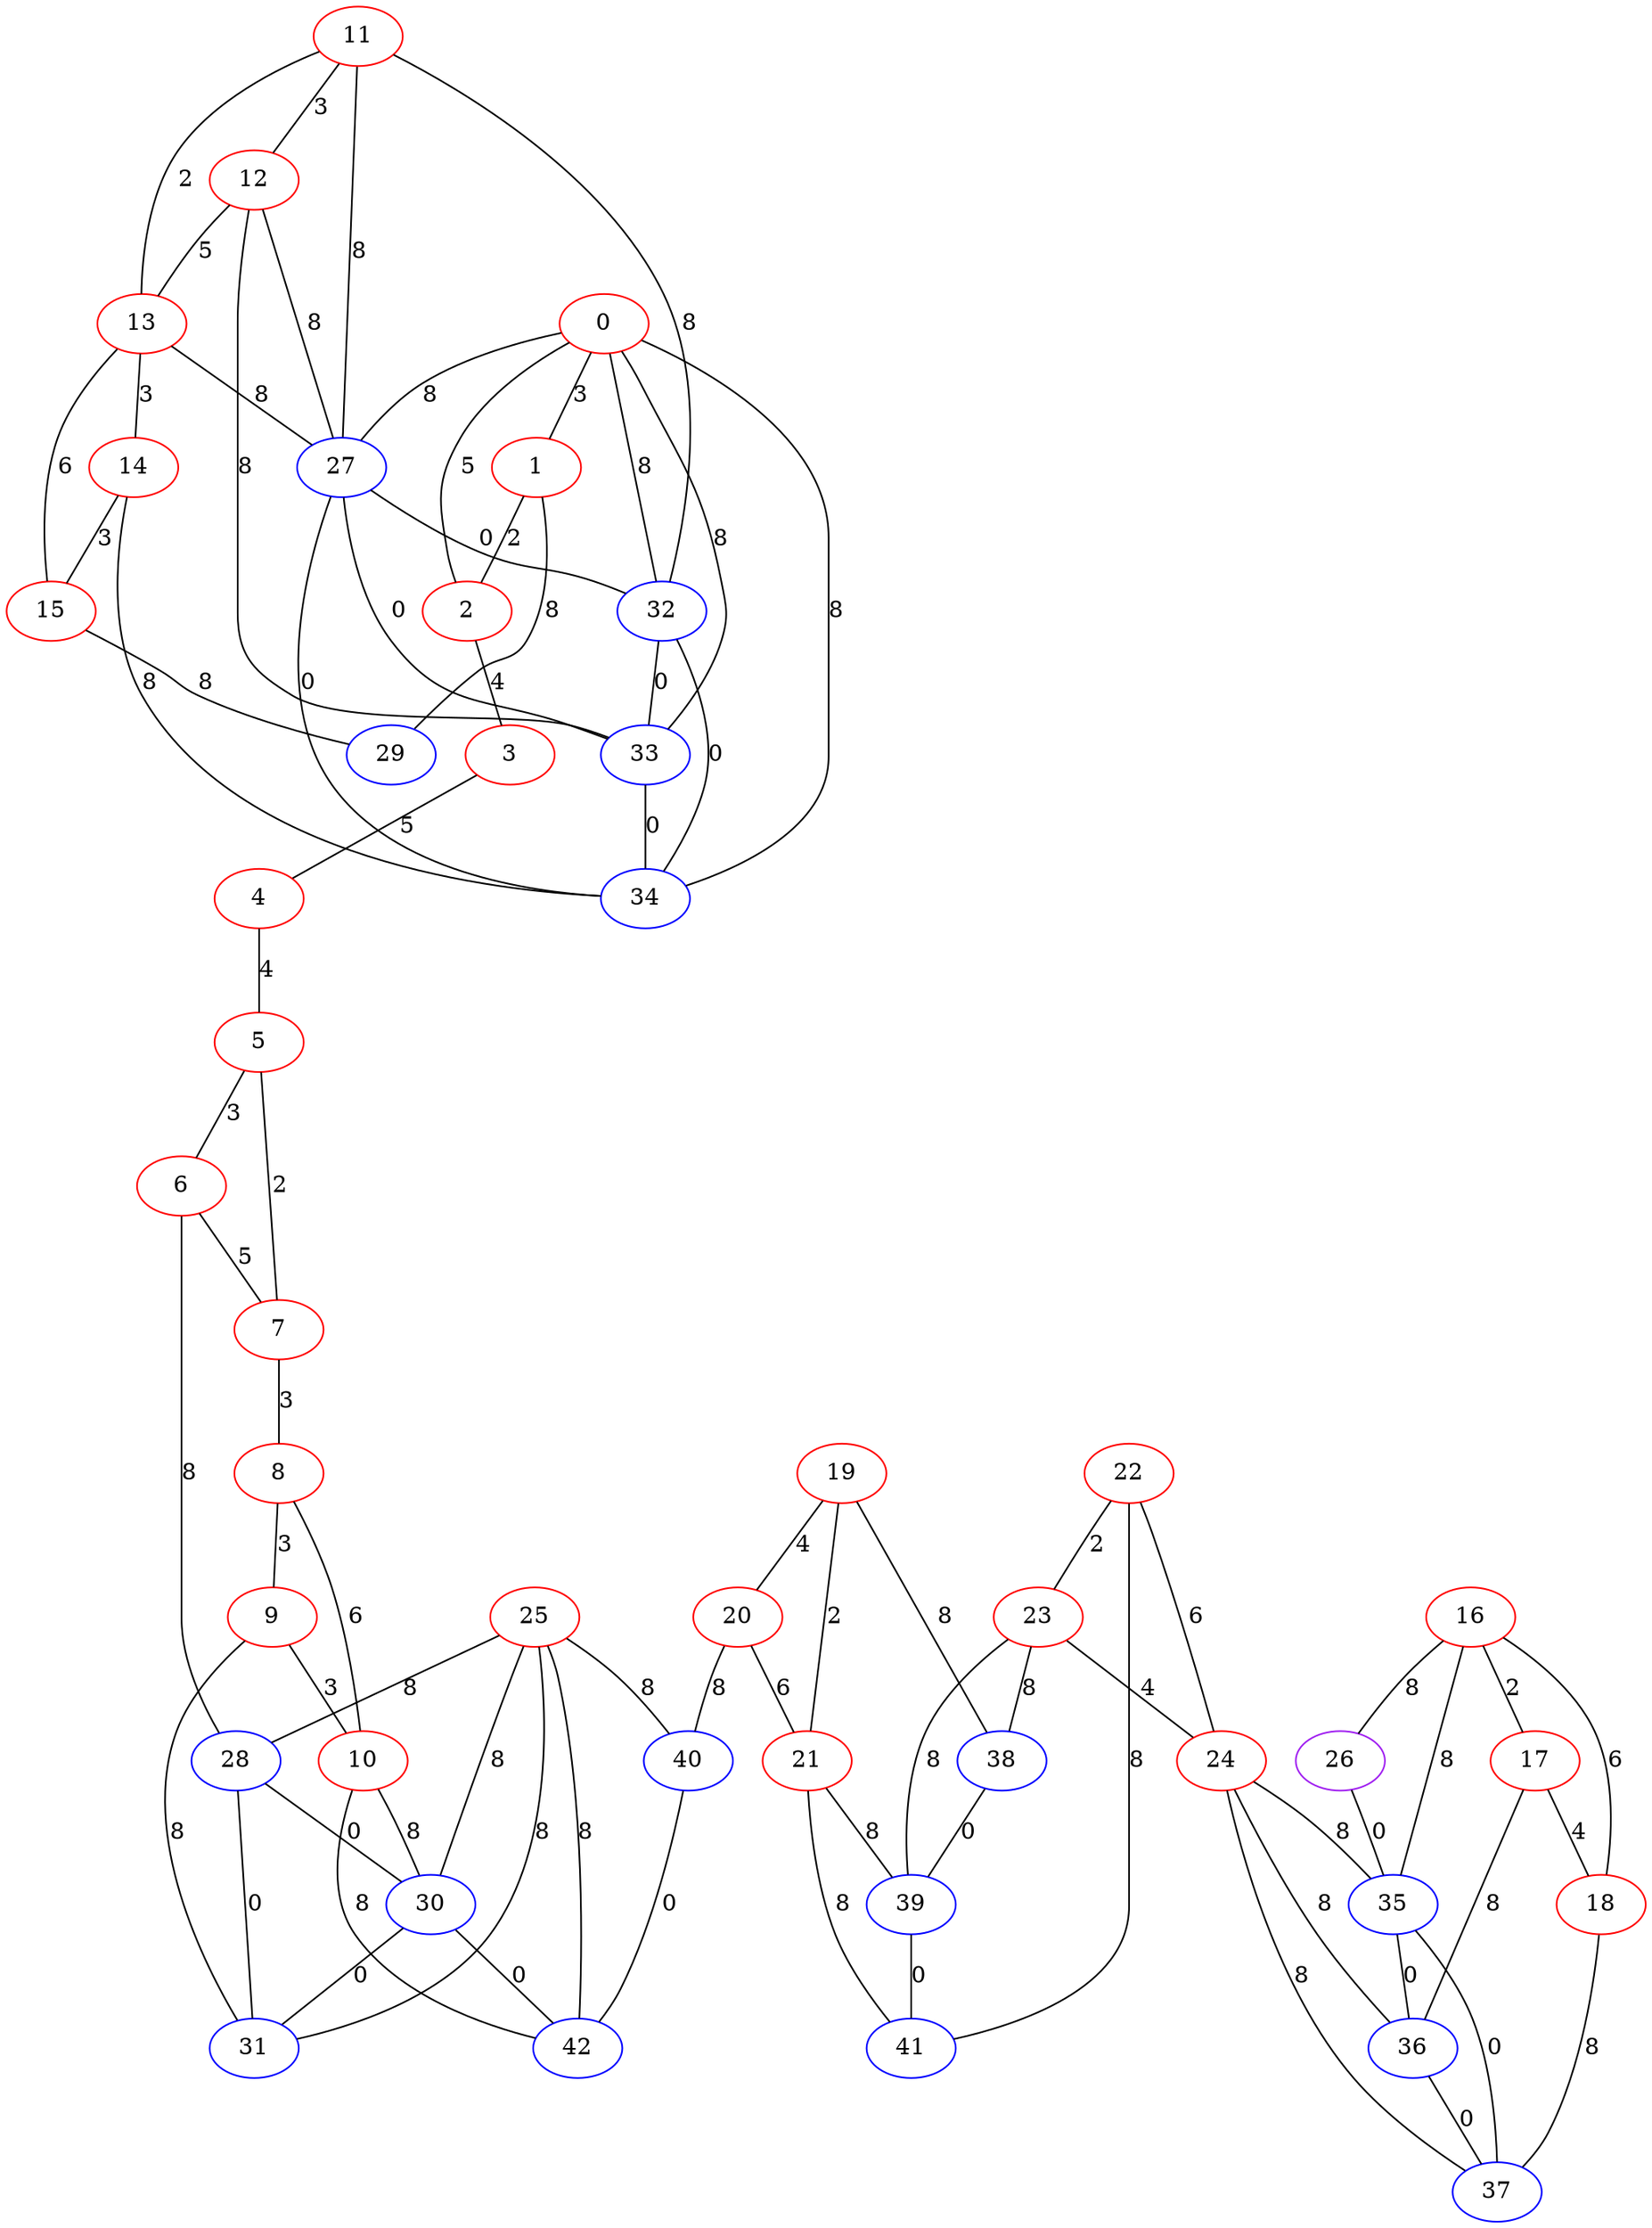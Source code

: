 graph "" {
0 [color=red, weight=1];
1 [color=red, weight=1];
2 [color=red, weight=1];
3 [color=red, weight=1];
4 [color=red, weight=1];
5 [color=red, weight=1];
6 [color=red, weight=1];
7 [color=red, weight=1];
8 [color=red, weight=1];
9 [color=red, weight=1];
10 [color=red, weight=1];
11 [color=red, weight=1];
12 [color=red, weight=1];
13 [color=red, weight=1];
14 [color=red, weight=1];
15 [color=red, weight=1];
16 [color=red, weight=1];
17 [color=red, weight=1];
18 [color=red, weight=1];
19 [color=red, weight=1];
20 [color=red, weight=1];
21 [color=red, weight=1];
22 [color=red, weight=1];
23 [color=red, weight=1];
24 [color=red, weight=1];
25 [color=red, weight=1];
26 [color=purple, weight=4];
27 [color=blue, weight=3];
28 [color=blue, weight=3];
29 [color=blue, weight=3];
30 [color=blue, weight=3];
31 [color=blue, weight=3];
32 [color=blue, weight=3];
33 [color=blue, weight=3];
34 [color=blue, weight=3];
35 [color=blue, weight=3];
36 [color=blue, weight=3];
37 [color=blue, weight=3];
38 [color=blue, weight=3];
39 [color=blue, weight=3];
40 [color=blue, weight=3];
41 [color=blue, weight=3];
42 [color=blue, weight=3];
0 -- 32  [key=0, label=8];
0 -- 1  [key=0, label=3];
0 -- 2  [key=0, label=5];
0 -- 33  [key=0, label=8];
0 -- 34  [key=0, label=8];
0 -- 27  [key=0, label=8];
1 -- 2  [key=0, label=2];
1 -- 29  [key=0, label=8];
2 -- 3  [key=0, label=4];
3 -- 4  [key=0, label=5];
4 -- 5  [key=0, label=4];
5 -- 6  [key=0, label=3];
5 -- 7  [key=0, label=2];
6 -- 28  [key=0, label=8];
6 -- 7  [key=0, label=5];
7 -- 8  [key=0, label=3];
8 -- 9  [key=0, label=3];
8 -- 10  [key=0, label=6];
9 -- 10  [key=0, label=3];
9 -- 31  [key=0, label=8];
10 -- 42  [key=0, label=8];
10 -- 30  [key=0, label=8];
11 -- 32  [key=0, label=8];
11 -- 27  [key=0, label=8];
11 -- 12  [key=0, label=3];
11 -- 13  [key=0, label=2];
12 -- 27  [key=0, label=8];
12 -- 33  [key=0, label=8];
12 -- 13  [key=0, label=5];
13 -- 27  [key=0, label=8];
13 -- 14  [key=0, label=3];
13 -- 15  [key=0, label=6];
14 -- 34  [key=0, label=8];
14 -- 15  [key=0, label=3];
15 -- 29  [key=0, label=8];
16 -- 17  [key=0, label=2];
16 -- 18  [key=0, label=6];
16 -- 35  [key=0, label=8];
16 -- 26  [key=0, label=8];
17 -- 18  [key=0, label=4];
17 -- 36  [key=0, label=8];
18 -- 37  [key=0, label=8];
19 -- 20  [key=0, label=4];
19 -- 21  [key=0, label=2];
19 -- 38  [key=0, label=8];
20 -- 40  [key=0, label=8];
20 -- 21  [key=0, label=6];
21 -- 41  [key=0, label=8];
21 -- 39  [key=0, label=8];
22 -- 24  [key=0, label=6];
22 -- 41  [key=0, label=8];
22 -- 23  [key=0, label=2];
23 -- 24  [key=0, label=4];
23 -- 38  [key=0, label=8];
23 -- 39  [key=0, label=8];
24 -- 35  [key=0, label=8];
24 -- 36  [key=0, label=8];
24 -- 37  [key=0, label=8];
25 -- 40  [key=0, label=8];
25 -- 42  [key=0, label=8];
25 -- 28  [key=0, label=8];
25 -- 30  [key=0, label=8];
25 -- 31  [key=0, label=8];
26 -- 35  [key=0, label=0];
27 -- 32  [key=0, label=0];
27 -- 33  [key=0, label=0];
27 -- 34  [key=0, label=0];
28 -- 30  [key=0, label=0];
28 -- 31  [key=0, label=0];
30 -- 42  [key=0, label=0];
30 -- 31  [key=0, label=0];
32 -- 33  [key=0, label=0];
32 -- 34  [key=0, label=0];
33 -- 34  [key=0, label=0];
35 -- 36  [key=0, label=0];
35 -- 37  [key=0, label=0];
36 -- 37  [key=0, label=0];
38 -- 39  [key=0, label=0];
39 -- 41  [key=0, label=0];
40 -- 42  [key=0, label=0];
}
